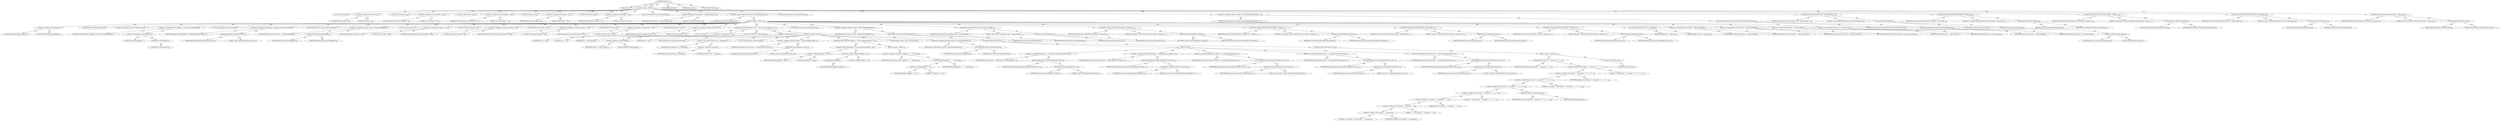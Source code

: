 digraph "update" {  
"111669149710" [label = <(METHOD,update)<SUB>430</SUB>> ]
"115964116999" [label = <(PARAM,this)<SUB>430</SUB>> ]
"25769803821" [label = <(BLOCK,&lt;empty&gt;,&lt;empty&gt;)<SUB>430</SUB>> ]
"94489280580" [label = <(LOCAL,int calls: int)<SUB>431</SUB>> ]
"30064771452" [label = <(&lt;operator&gt;.assignment,int calls = 0)<SUB>431</SUB>> ]
"68719477102" [label = <(IDENTIFIER,calls,int calls = 0)<SUB>431</SUB>> ]
"90194313322" [label = <(LITERAL,0,int calls = 0)<SUB>431</SUB>> ]
"94489280581" [label = <(LOCAL,int hit_methods: int)<SUB>432</SUB>> ]
"30064771453" [label = <(&lt;operator&gt;.assignment,int hit_methods = 0)<SUB>432</SUB>> ]
"68719477103" [label = <(IDENTIFIER,hit_methods,int hit_methods = 0)<SUB>432</SUB>> ]
"90194313323" [label = <(LITERAL,0,int hit_methods = 0)<SUB>432</SUB>> ]
"94489280582" [label = <(LOCAL,int total_methods: int)<SUB>433</SUB>> ]
"30064771454" [label = <(&lt;operator&gt;.assignment,int total_methods = 0)<SUB>433</SUB>> ]
"68719477104" [label = <(IDENTIFIER,total_methods,int total_methods = 0)<SUB>433</SUB>> ]
"90194313324" [label = <(LITERAL,0,int total_methods = 0)<SUB>433</SUB>> ]
"94489280583" [label = <(LOCAL,int hit_lines: int)<SUB>434</SUB>> ]
"30064771455" [label = <(&lt;operator&gt;.assignment,int hit_lines = 0)<SUB>434</SUB>> ]
"68719477105" [label = <(IDENTIFIER,hit_lines,int hit_lines = 0)<SUB>434</SUB>> ]
"90194313325" [label = <(LITERAL,0,int hit_lines = 0)<SUB>434</SUB>> ]
"94489280584" [label = <(LOCAL,int total_lines: int)<SUB>435</SUB>> ]
"30064771456" [label = <(&lt;operator&gt;.assignment,int total_lines = 0)<SUB>435</SUB>> ]
"68719477106" [label = <(IDENTIFIER,total_lines,int total_lines = 0)<SUB>435</SUB>> ]
"90194313326" [label = <(LITERAL,0,int total_lines = 0)<SUB>435</SUB>> ]
"94489280585" [label = <(LOCAL,Enumeration e: java.util.Enumeration)<SUB>438</SUB>> ]
"30064771457" [label = <(&lt;operator&gt;.assignment,Enumeration e = pkgMap.elements())<SUB>438</SUB>> ]
"68719477107" [label = <(IDENTIFIER,e,Enumeration e = pkgMap.elements())<SUB>438</SUB>> ]
"30064771458" [label = <(elements,this.pkgMap.elements())<SUB>438</SUB>> ]
"30064771459" [label = <(&lt;operator&gt;.fieldAccess,this.pkgMap)<SUB>438</SUB>> ]
"68719477108" [label = <(IDENTIFIER,this,this.pkgMap.elements())> ]
"55834574892" [label = <(FIELD_IDENTIFIER,pkgMap,pkgMap)<SUB>438</SUB>> ]
"47244640287" [label = <(CONTROL_STRUCTURE,WHILE,while (e.hasMoreElements()))<SUB>439</SUB>> ]
"30064771460" [label = <(hasMoreElements,e.hasMoreElements())<SUB>439</SUB>> ]
"68719477109" [label = <(IDENTIFIER,e,e.hasMoreElements())<SUB>439</SUB>> ]
"25769803822" [label = <(BLOCK,&lt;empty&gt;,&lt;empty&gt;)<SUB>439</SUB>> ]
"94489280586" [label = <(LOCAL,Element pkgElem: org.w3c.dom.Element)<SUB>440</SUB>> ]
"30064771461" [label = <(&lt;operator&gt;.assignment,Element pkgElem = (Element) e.nextElement())<SUB>440</SUB>> ]
"68719477110" [label = <(IDENTIFIER,pkgElem,Element pkgElem = (Element) e.nextElement())<SUB>440</SUB>> ]
"30064771462" [label = <(&lt;operator&gt;.cast,(Element) e.nextElement())<SUB>440</SUB>> ]
"180388626441" [label = <(TYPE_REF,Element,Element)<SUB>440</SUB>> ]
"30064771463" [label = <(nextElement,e.nextElement())<SUB>440</SUB>> ]
"68719477111" [label = <(IDENTIFIER,e,e.nextElement())<SUB>440</SUB>> ]
"94489280587" [label = <(LOCAL,String pkgname: java.lang.String)<SUB>441</SUB>> ]
"30064771464" [label = <(&lt;operator&gt;.assignment,String pkgname = pkgElem.getAttribute(&quot;name&quot;))<SUB>441</SUB>> ]
"68719477112" [label = <(IDENTIFIER,pkgname,String pkgname = pkgElem.getAttribute(&quot;name&quot;))<SUB>441</SUB>> ]
"30064771465" [label = <(getAttribute,pkgElem.getAttribute(&quot;name&quot;))<SUB>441</SUB>> ]
"68719477113" [label = <(IDENTIFIER,pkgElem,pkgElem.getAttribute(&quot;name&quot;))<SUB>441</SUB>> ]
"90194313327" [label = <(LITERAL,&quot;name&quot;,pkgElem.getAttribute(&quot;name&quot;))<SUB>441</SUB>> ]
"94489280588" [label = <(LOCAL,Element[] classes: org.w3c.dom.Element[])<SUB>442</SUB>> ]
"30064771466" [label = <(&lt;operator&gt;.assignment,Element[] classes = getClasses(pkgElem))<SUB>442</SUB>> ]
"68719477114" [label = <(IDENTIFIER,classes,Element[] classes = getClasses(pkgElem))<SUB>442</SUB>> ]
"30064771467" [label = <(getClasses,this.getClasses(pkgElem))<SUB>442</SUB>> ]
"68719476761" [label = <(IDENTIFIER,this,this.getClasses(pkgElem))<SUB>442</SUB>> ]
"68719477115" [label = <(IDENTIFIER,pkgElem,this.getClasses(pkgElem))<SUB>442</SUB>> ]
"94489280589" [label = <(LOCAL,int pkg_calls: int)<SUB>443</SUB>> ]
"30064771468" [label = <(&lt;operator&gt;.assignment,int pkg_calls = 0)<SUB>443</SUB>> ]
"68719477116" [label = <(IDENTIFIER,pkg_calls,int pkg_calls = 0)<SUB>443</SUB>> ]
"90194313328" [label = <(LITERAL,0,int pkg_calls = 0)<SUB>443</SUB>> ]
"94489280590" [label = <(LOCAL,int pkg_hit_methods: int)<SUB>444</SUB>> ]
"30064771469" [label = <(&lt;operator&gt;.assignment,int pkg_hit_methods = 0)<SUB>444</SUB>> ]
"68719477117" [label = <(IDENTIFIER,pkg_hit_methods,int pkg_hit_methods = 0)<SUB>444</SUB>> ]
"90194313329" [label = <(LITERAL,0,int pkg_hit_methods = 0)<SUB>444</SUB>> ]
"94489280591" [label = <(LOCAL,int pkg_total_methods: int)<SUB>445</SUB>> ]
"30064771470" [label = <(&lt;operator&gt;.assignment,int pkg_total_methods = 0)<SUB>445</SUB>> ]
"68719477118" [label = <(IDENTIFIER,pkg_total_methods,int pkg_total_methods = 0)<SUB>445</SUB>> ]
"90194313330" [label = <(LITERAL,0,int pkg_total_methods = 0)<SUB>445</SUB>> ]
"94489280592" [label = <(LOCAL,int pkg_hit_lines: int)<SUB>446</SUB>> ]
"30064771471" [label = <(&lt;operator&gt;.assignment,int pkg_hit_lines = 0)<SUB>446</SUB>> ]
"68719477119" [label = <(IDENTIFIER,pkg_hit_lines,int pkg_hit_lines = 0)<SUB>446</SUB>> ]
"90194313331" [label = <(LITERAL,0,int pkg_hit_lines = 0)<SUB>446</SUB>> ]
"94489280593" [label = <(LOCAL,int pkg_total_lines: int)<SUB>447</SUB>> ]
"30064771472" [label = <(&lt;operator&gt;.assignment,int pkg_total_lines = 0)<SUB>447</SUB>> ]
"68719477120" [label = <(IDENTIFIER,pkg_total_lines,int pkg_total_lines = 0)<SUB>447</SUB>> ]
"90194313332" [label = <(LITERAL,0,int pkg_total_lines = 0)<SUB>447</SUB>> ]
"47244640288" [label = <(CONTROL_STRUCTURE,FOR,for (int j = 0; Some(j &lt; classes.length); j++))<SUB>450</SUB>> ]
"94489280594" [label = <(LOCAL,int j: int)<SUB>450</SUB>> ]
"30064771473" [label = <(&lt;operator&gt;.assignment,int j = 0)<SUB>450</SUB>> ]
"68719477121" [label = <(IDENTIFIER,j,int j = 0)<SUB>450</SUB>> ]
"90194313333" [label = <(LITERAL,0,int j = 0)<SUB>450</SUB>> ]
"30064771474" [label = <(&lt;operator&gt;.lessThan,j &lt; classes.length)<SUB>450</SUB>> ]
"68719477122" [label = <(IDENTIFIER,j,j &lt; classes.length)<SUB>450</SUB>> ]
"30064771475" [label = <(&lt;operator&gt;.fieldAccess,classes.length)<SUB>450</SUB>> ]
"68719477123" [label = <(IDENTIFIER,classes,j &lt; classes.length)<SUB>450</SUB>> ]
"55834574893" [label = <(FIELD_IDENTIFIER,length,length)<SUB>450</SUB>> ]
"30064771476" [label = <(&lt;operator&gt;.postIncrement,j++)<SUB>450</SUB>> ]
"68719477124" [label = <(IDENTIFIER,j,j++)<SUB>450</SUB>> ]
"25769803823" [label = <(BLOCK,&lt;empty&gt;,&lt;empty&gt;)<SUB>450</SUB>> ]
"94489280595" [label = <(LOCAL,Element clazz: org.w3c.dom.Element)<SUB>451</SUB>> ]
"30064771477" [label = <(&lt;operator&gt;.assignment,Element clazz = classes[j])<SUB>451</SUB>> ]
"68719477125" [label = <(IDENTIFIER,clazz,Element clazz = classes[j])<SUB>451</SUB>> ]
"30064771478" [label = <(&lt;operator&gt;.indexAccess,classes[j])<SUB>451</SUB>> ]
"68719477126" [label = <(IDENTIFIER,classes,Element clazz = classes[j])<SUB>451</SUB>> ]
"68719477127" [label = <(IDENTIFIER,j,Element clazz = classes[j])<SUB>451</SUB>> ]
"94489280596" [label = <(LOCAL,String classname: java.lang.String)<SUB>452</SUB>> ]
"30064771479" [label = <(&lt;operator&gt;.assignment,String classname = clazz.getAttribute(&quot;name&quot;))<SUB>452</SUB>> ]
"68719477128" [label = <(IDENTIFIER,classname,String classname = clazz.getAttribute(&quot;name&quot;))<SUB>452</SUB>> ]
"30064771480" [label = <(getAttribute,clazz.getAttribute(&quot;name&quot;))<SUB>452</SUB>> ]
"68719477129" [label = <(IDENTIFIER,clazz,clazz.getAttribute(&quot;name&quot;))<SUB>452</SUB>> ]
"90194313334" [label = <(LITERAL,&quot;name&quot;,clazz.getAttribute(&quot;name&quot;))<SUB>452</SUB>> ]
"47244640289" [label = <(CONTROL_STRUCTURE,IF,if (pkgname != null &amp;&amp; pkgname.length() != 0))<SUB>453</SUB>> ]
"30064771481" [label = <(&lt;operator&gt;.logicalAnd,pkgname != null &amp;&amp; pkgname.length() != 0)<SUB>453</SUB>> ]
"30064771482" [label = <(&lt;operator&gt;.notEquals,pkgname != null)<SUB>453</SUB>> ]
"68719477130" [label = <(IDENTIFIER,pkgname,pkgname != null)<SUB>453</SUB>> ]
"90194313335" [label = <(LITERAL,null,pkgname != null)<SUB>453</SUB>> ]
"30064771483" [label = <(&lt;operator&gt;.notEquals,pkgname.length() != 0)<SUB>453</SUB>> ]
"30064771484" [label = <(length,pkgname.length())<SUB>453</SUB>> ]
"68719477131" [label = <(IDENTIFIER,pkgname,pkgname.length())<SUB>453</SUB>> ]
"90194313336" [label = <(LITERAL,0,pkgname.length() != 0)<SUB>453</SUB>> ]
"25769803824" [label = <(BLOCK,&lt;empty&gt;,&lt;empty&gt;)<SUB>453</SUB>> ]
"30064771485" [label = <(&lt;operator&gt;.assignment,classname = pkgname + &quot;.&quot; + classname)<SUB>454</SUB>> ]
"68719477132" [label = <(IDENTIFIER,classname,classname = pkgname + &quot;.&quot; + classname)<SUB>454</SUB>> ]
"30064771486" [label = <(&lt;operator&gt;.addition,pkgname + &quot;.&quot; + classname)<SUB>454</SUB>> ]
"30064771487" [label = <(&lt;operator&gt;.addition,pkgname + &quot;.&quot;)<SUB>454</SUB>> ]
"68719477133" [label = <(IDENTIFIER,pkgname,pkgname + &quot;.&quot;)<SUB>454</SUB>> ]
"90194313337" [label = <(LITERAL,&quot;.&quot;,pkgname + &quot;.&quot;)<SUB>454</SUB>> ]
"68719477134" [label = <(IDENTIFIER,classname,pkgname + &quot;.&quot; + classname)<SUB>454</SUB>> ]
"94489280597" [label = <(LOCAL,Element covdata: org.w3c.dom.Element)<SUB>457</SUB>> ]
"30064771488" [label = <(&lt;operator&gt;.assignment,Element covdata = getCovDataChild(clazz))<SUB>457</SUB>> ]
"68719477135" [label = <(IDENTIFIER,covdata,Element covdata = getCovDataChild(clazz))<SUB>457</SUB>> ]
"30064771489" [label = <(getCovDataChild,this.getCovDataChild(clazz))<SUB>457</SUB>> ]
"68719476762" [label = <(IDENTIFIER,this,this.getCovDataChild(clazz))<SUB>457</SUB>> ]
"68719477136" [label = <(IDENTIFIER,clazz,this.getCovDataChild(clazz))<SUB>457</SUB>> ]
"47244640290" [label = <(CONTROL_STRUCTURE,TRY,try)<SUB>458</SUB>> ]
"25769803825" [label = <(BLOCK,try,try)<SUB>458</SUB>> ]
"30064771490" [label = <(&lt;operator&gt;.assignmentPlus,pkg_calls += Integer.parseInt(covdata.getAttrib...)<SUB>459</SUB>> ]
"68719477137" [label = <(IDENTIFIER,pkg_calls,pkg_calls += Integer.parseInt(covdata.getAttrib...)<SUB>459</SUB>> ]
"30064771491" [label = <(parseInt,Integer.parseInt(covdata.getAttribute(&quot;calls&quot;)))<SUB>459</SUB>> ]
"68719477138" [label = <(IDENTIFIER,Integer,Integer.parseInt(covdata.getAttribute(&quot;calls&quot;)))<SUB>459</SUB>> ]
"30064771492" [label = <(getAttribute,covdata.getAttribute(&quot;calls&quot;))<SUB>459</SUB>> ]
"68719477139" [label = <(IDENTIFIER,covdata,covdata.getAttribute(&quot;calls&quot;))<SUB>459</SUB>> ]
"90194313338" [label = <(LITERAL,&quot;calls&quot;,covdata.getAttribute(&quot;calls&quot;))<SUB>459</SUB>> ]
"30064771493" [label = <(&lt;operator&gt;.assignmentPlus,pkg_hit_methods += Integer.parseInt(covdata.get...)<SUB>460</SUB>> ]
"68719477140" [label = <(IDENTIFIER,pkg_hit_methods,pkg_hit_methods += Integer.parseInt(covdata.get...)<SUB>460</SUB>> ]
"30064771494" [label = <(parseInt,Integer.parseInt(covdata.getAttribute(&quot;hit_meth...)<SUB>460</SUB>> ]
"68719477141" [label = <(IDENTIFIER,Integer,Integer.parseInt(covdata.getAttribute(&quot;hit_meth...)<SUB>460</SUB>> ]
"30064771495" [label = <(getAttribute,covdata.getAttribute(&quot;hit_methods&quot;))<SUB>460</SUB>> ]
"68719477142" [label = <(IDENTIFIER,covdata,covdata.getAttribute(&quot;hit_methods&quot;))<SUB>460</SUB>> ]
"90194313339" [label = <(LITERAL,&quot;hit_methods&quot;,covdata.getAttribute(&quot;hit_methods&quot;))<SUB>460</SUB>> ]
"30064771496" [label = <(&lt;operator&gt;.assignmentPlus,pkg_total_methods += Integer.parseInt(covdata.g...)<SUB>461</SUB>> ]
"68719477143" [label = <(IDENTIFIER,pkg_total_methods,pkg_total_methods += Integer.parseInt(covdata.g...)<SUB>461</SUB>> ]
"30064771497" [label = <(parseInt,Integer.parseInt(covdata.getAttribute(&quot;total_me...)<SUB>461</SUB>> ]
"68719477144" [label = <(IDENTIFIER,Integer,Integer.parseInt(covdata.getAttribute(&quot;total_me...)<SUB>461</SUB>> ]
"30064771498" [label = <(getAttribute,covdata.getAttribute(&quot;total_methods&quot;))<SUB>461</SUB>> ]
"68719477145" [label = <(IDENTIFIER,covdata,covdata.getAttribute(&quot;total_methods&quot;))<SUB>461</SUB>> ]
"90194313340" [label = <(LITERAL,&quot;total_methods&quot;,covdata.getAttribute(&quot;total_methods&quot;))<SUB>461</SUB>> ]
"30064771499" [label = <(&lt;operator&gt;.assignmentPlus,pkg_hit_lines += Integer.parseInt(covdata.getAt...)<SUB>462</SUB>> ]
"68719477146" [label = <(IDENTIFIER,pkg_hit_lines,pkg_hit_lines += Integer.parseInt(covdata.getAt...)<SUB>462</SUB>> ]
"30064771500" [label = <(parseInt,Integer.parseInt(covdata.getAttribute(&quot;hit_line...)<SUB>462</SUB>> ]
"68719477147" [label = <(IDENTIFIER,Integer,Integer.parseInt(covdata.getAttribute(&quot;hit_line...)<SUB>462</SUB>> ]
"30064771501" [label = <(getAttribute,covdata.getAttribute(&quot;hit_lines&quot;))<SUB>462</SUB>> ]
"68719477148" [label = <(IDENTIFIER,covdata,covdata.getAttribute(&quot;hit_lines&quot;))<SUB>462</SUB>> ]
"90194313341" [label = <(LITERAL,&quot;hit_lines&quot;,covdata.getAttribute(&quot;hit_lines&quot;))<SUB>462</SUB>> ]
"30064771502" [label = <(&lt;operator&gt;.assignmentPlus,pkg_total_lines += Integer.parseInt(covdata.get...)<SUB>463</SUB>> ]
"68719477149" [label = <(IDENTIFIER,pkg_total_lines,pkg_total_lines += Integer.parseInt(covdata.get...)<SUB>463</SUB>> ]
"30064771503" [label = <(parseInt,Integer.parseInt(covdata.getAttribute(&quot;total_li...)<SUB>463</SUB>> ]
"68719477150" [label = <(IDENTIFIER,Integer,Integer.parseInt(covdata.getAttribute(&quot;total_li...)<SUB>463</SUB>> ]
"30064771504" [label = <(getAttribute,covdata.getAttribute(&quot;total_lines&quot;))<SUB>463</SUB>> ]
"68719477151" [label = <(IDENTIFIER,covdata,covdata.getAttribute(&quot;total_lines&quot;))<SUB>463</SUB>> ]
"90194313342" [label = <(LITERAL,&quot;total_lines&quot;,covdata.getAttribute(&quot;total_lines&quot;))<SUB>463</SUB>> ]
"47244640291" [label = <(CONTROL_STRUCTURE,CATCH,catch)<SUB>464</SUB>> ]
"25769803826" [label = <(BLOCK,&lt;empty&gt;,&lt;empty&gt;)<SUB>464</SUB>> ]
"30064771505" [label = <(log,this.log(&quot;Error parsing '&quot; + classname + &quot;' (&quot; ...)<SUB>465</SUB>> ]
"68719476763" [label = <(IDENTIFIER,this,this.log(&quot;Error parsing '&quot; + classname + &quot;' (&quot; ...)<SUB>465</SUB>> ]
"30064771506" [label = <(&lt;operator&gt;.addition,&quot;Error parsing '&quot; + classname + &quot;' (&quot; + j + &quot;/&quot;...)<SUB>465</SUB>> ]
"30064771507" [label = <(&lt;operator&gt;.addition,&quot;Error parsing '&quot; + classname + &quot;' (&quot; + j + &quot;/&quot;...)<SUB>465</SUB>> ]
"30064771508" [label = <(&lt;operator&gt;.addition,&quot;Error parsing '&quot; + classname + &quot;' (&quot; + j + &quot;/&quot;...)<SUB>465</SUB>> ]
"30064771509" [label = <(&lt;operator&gt;.addition,&quot;Error parsing '&quot; + classname + &quot;' (&quot; + j + &quot;/&quot;...)<SUB>465</SUB>> ]
"30064771510" [label = <(&lt;operator&gt;.addition,&quot;Error parsing '&quot; + classname + &quot;' (&quot; + j + &quot;/&quot;)<SUB>465</SUB>> ]
"30064771511" [label = <(&lt;operator&gt;.addition,&quot;Error parsing '&quot; + classname + &quot;' (&quot; + j)<SUB>465</SUB>> ]
"30064771512" [label = <(&lt;operator&gt;.addition,&quot;Error parsing '&quot; + classname + &quot;' (&quot;)<SUB>465</SUB>> ]
"30064771513" [label = <(&lt;operator&gt;.addition,&quot;Error parsing '&quot; + classname)<SUB>465</SUB>> ]
"90194313343" [label = <(LITERAL,&quot;Error parsing '&quot;,&quot;Error parsing '&quot; + classname)<SUB>465</SUB>> ]
"68719477152" [label = <(IDENTIFIER,classname,&quot;Error parsing '&quot; + classname)<SUB>465</SUB>> ]
"90194313344" [label = <(LITERAL,&quot;' (&quot;,&quot;Error parsing '&quot; + classname + &quot;' (&quot;)<SUB>465</SUB>> ]
"68719477153" [label = <(IDENTIFIER,j,&quot;Error parsing '&quot; + classname + &quot;' (&quot; + j)<SUB>465</SUB>> ]
"90194313345" [label = <(LITERAL,&quot;/&quot;,&quot;Error parsing '&quot; + classname + &quot;' (&quot; + j + &quot;/&quot;)<SUB>465</SUB>> ]
"30064771514" [label = <(&lt;operator&gt;.fieldAccess,classes.length)<SUB>466</SUB>> ]
"68719477154" [label = <(IDENTIFIER,classes,&quot;Error parsing '&quot; + classname + &quot;' (&quot; + j + &quot;/&quot;...)<SUB>466</SUB>> ]
"55834574894" [label = <(FIELD_IDENTIFIER,length,length)<SUB>466</SUB>> ]
"90194313346" [label = <(LITERAL,&quot;) in package '&quot;,&quot;Error parsing '&quot; + classname + &quot;' (&quot; + j + &quot;/&quot;...)<SUB>466</SUB>> ]
"68719477155" [label = <(IDENTIFIER,pkgname,&quot;Error parsing '&quot; + classname + &quot;' (&quot; + j + &quot;/&quot;...)<SUB>466</SUB>> ]
"90194313347" [label = <(LITERAL,&quot;'&quot;,&quot;Error parsing '&quot; + classname + &quot;' (&quot; + j + &quot;/&quot;...)<SUB>466</SUB>> ]
"30064771515" [label = <(&lt;operator&gt;.throw,throw ex;)<SUB>467</SUB>> ]
"68719477156" [label = <(IDENTIFIER,ex,throw ex;)<SUB>467</SUB>> ]
"94489280598" [label = <(LOCAL,Element covdata: org.w3c.dom.Element)<SUB>470</SUB>> ]
"30064771516" [label = <(&lt;operator&gt;.assignment,Element covdata = getCovDataChild(pkgElem))<SUB>470</SUB>> ]
"68719477157" [label = <(IDENTIFIER,covdata,Element covdata = getCovDataChild(pkgElem))<SUB>470</SUB>> ]
"30064771517" [label = <(getCovDataChild,this.getCovDataChild(pkgElem))<SUB>470</SUB>> ]
"68719476764" [label = <(IDENTIFIER,this,this.getCovDataChild(pkgElem))<SUB>470</SUB>> ]
"68719477158" [label = <(IDENTIFIER,pkgElem,this.getCovDataChild(pkgElem))<SUB>470</SUB>> ]
"30064771518" [label = <(setAttribute,covdata.setAttribute(&quot;calls&quot;, String.valueOf(pk...)<SUB>471</SUB>> ]
"68719477159" [label = <(IDENTIFIER,covdata,covdata.setAttribute(&quot;calls&quot;, String.valueOf(pk...)<SUB>471</SUB>> ]
"90194313348" [label = <(LITERAL,&quot;calls&quot;,covdata.setAttribute(&quot;calls&quot;, String.valueOf(pk...)<SUB>471</SUB>> ]
"30064771519" [label = <(valueOf,String.valueOf(pkg_calls))<SUB>471</SUB>> ]
"68719477160" [label = <(IDENTIFIER,String,String.valueOf(pkg_calls))<SUB>471</SUB>> ]
"68719477161" [label = <(IDENTIFIER,pkg_calls,String.valueOf(pkg_calls))<SUB>471</SUB>> ]
"30064771520" [label = <(setAttribute,covdata.setAttribute(&quot;hit_methods&quot;, String.valu...)<SUB>472</SUB>> ]
"68719477162" [label = <(IDENTIFIER,covdata,covdata.setAttribute(&quot;hit_methods&quot;, String.valu...)<SUB>472</SUB>> ]
"90194313349" [label = <(LITERAL,&quot;hit_methods&quot;,covdata.setAttribute(&quot;hit_methods&quot;, String.valu...)<SUB>472</SUB>> ]
"30064771521" [label = <(valueOf,String.valueOf(pkg_hit_methods))<SUB>472</SUB>> ]
"68719477163" [label = <(IDENTIFIER,String,String.valueOf(pkg_hit_methods))<SUB>472</SUB>> ]
"68719477164" [label = <(IDENTIFIER,pkg_hit_methods,String.valueOf(pkg_hit_methods))<SUB>472</SUB>> ]
"30064771522" [label = <(setAttribute,covdata.setAttribute(&quot;total_methods&quot;, String.va...)<SUB>473</SUB>> ]
"68719477165" [label = <(IDENTIFIER,covdata,covdata.setAttribute(&quot;total_methods&quot;, String.va...)<SUB>473</SUB>> ]
"90194313350" [label = <(LITERAL,&quot;total_methods&quot;,covdata.setAttribute(&quot;total_methods&quot;, String.va...)<SUB>473</SUB>> ]
"30064771523" [label = <(valueOf,String.valueOf(pkg_total_methods))<SUB>473</SUB>> ]
"68719477166" [label = <(IDENTIFIER,String,String.valueOf(pkg_total_methods))<SUB>473</SUB>> ]
"68719477167" [label = <(IDENTIFIER,pkg_total_methods,String.valueOf(pkg_total_methods))<SUB>473</SUB>> ]
"30064771524" [label = <(setAttribute,covdata.setAttribute(&quot;hit_lines&quot;, String.valueO...)<SUB>474</SUB>> ]
"68719477168" [label = <(IDENTIFIER,covdata,covdata.setAttribute(&quot;hit_lines&quot;, String.valueO...)<SUB>474</SUB>> ]
"90194313351" [label = <(LITERAL,&quot;hit_lines&quot;,covdata.setAttribute(&quot;hit_lines&quot;, String.valueO...)<SUB>474</SUB>> ]
"30064771525" [label = <(valueOf,String.valueOf(pkg_hit_lines))<SUB>474</SUB>> ]
"68719477169" [label = <(IDENTIFIER,String,String.valueOf(pkg_hit_lines))<SUB>474</SUB>> ]
"68719477170" [label = <(IDENTIFIER,pkg_hit_lines,String.valueOf(pkg_hit_lines))<SUB>474</SUB>> ]
"30064771526" [label = <(setAttribute,covdata.setAttribute(&quot;total_lines&quot;, String.valu...)<SUB>475</SUB>> ]
"68719477171" [label = <(IDENTIFIER,covdata,covdata.setAttribute(&quot;total_lines&quot;, String.valu...)<SUB>475</SUB>> ]
"90194313352" [label = <(LITERAL,&quot;total_lines&quot;,covdata.setAttribute(&quot;total_lines&quot;, String.valu...)<SUB>475</SUB>> ]
"30064771527" [label = <(valueOf,String.valueOf(pkg_total_lines))<SUB>475</SUB>> ]
"68719477172" [label = <(IDENTIFIER,String,String.valueOf(pkg_total_lines))<SUB>475</SUB>> ]
"68719477173" [label = <(IDENTIFIER,pkg_total_lines,String.valueOf(pkg_total_lines))<SUB>475</SUB>> ]
"30064771528" [label = <(&lt;operator&gt;.assignmentPlus,calls += pkg_calls)<SUB>476</SUB>> ]
"68719477174" [label = <(IDENTIFIER,calls,calls += pkg_calls)<SUB>476</SUB>> ]
"68719477175" [label = <(IDENTIFIER,pkg_calls,calls += pkg_calls)<SUB>476</SUB>> ]
"30064771529" [label = <(&lt;operator&gt;.assignmentPlus,hit_methods += pkg_hit_methods)<SUB>477</SUB>> ]
"68719477176" [label = <(IDENTIFIER,hit_methods,hit_methods += pkg_hit_methods)<SUB>477</SUB>> ]
"68719477177" [label = <(IDENTIFIER,pkg_hit_methods,hit_methods += pkg_hit_methods)<SUB>477</SUB>> ]
"30064771530" [label = <(&lt;operator&gt;.assignmentPlus,total_methods += pkg_total_methods)<SUB>478</SUB>> ]
"68719477178" [label = <(IDENTIFIER,total_methods,total_methods += pkg_total_methods)<SUB>478</SUB>> ]
"68719477179" [label = <(IDENTIFIER,pkg_total_methods,total_methods += pkg_total_methods)<SUB>478</SUB>> ]
"30064771531" [label = <(&lt;operator&gt;.assignmentPlus,hit_lines += pkg_hit_lines)<SUB>479</SUB>> ]
"68719477180" [label = <(IDENTIFIER,hit_lines,hit_lines += pkg_hit_lines)<SUB>479</SUB>> ]
"68719477181" [label = <(IDENTIFIER,pkg_hit_lines,hit_lines += pkg_hit_lines)<SUB>479</SUB>> ]
"30064771532" [label = <(&lt;operator&gt;.assignmentPlus,total_lines += pkg_total_lines)<SUB>480</SUB>> ]
"68719477182" [label = <(IDENTIFIER,total_lines,total_lines += pkg_total_lines)<SUB>480</SUB>> ]
"68719477183" [label = <(IDENTIFIER,pkg_total_lines,total_lines += pkg_total_lines)<SUB>480</SUB>> ]
"94489280599" [label = <(LOCAL,Element covdata: org.w3c.dom.Element)<SUB>482</SUB>> ]
"30064771533" [label = <(&lt;operator&gt;.assignment,Element covdata = getCovDataChild(report.getDoc...)<SUB>482</SUB>> ]
"68719477184" [label = <(IDENTIFIER,covdata,Element covdata = getCovDataChild(report.getDoc...)<SUB>482</SUB>> ]
"30064771534" [label = <(getCovDataChild,this.getCovDataChild(report.getDocumentElement()))<SUB>482</SUB>> ]
"68719476765" [label = <(IDENTIFIER,this,this.getCovDataChild(report.getDocumentElement()))<SUB>482</SUB>> ]
"30064771535" [label = <(getDocumentElement,this.report.getDocumentElement())<SUB>482</SUB>> ]
"30064771536" [label = <(&lt;operator&gt;.fieldAccess,this.report)<SUB>482</SUB>> ]
"68719477185" [label = <(IDENTIFIER,this,this.report.getDocumentElement())> ]
"55834574895" [label = <(FIELD_IDENTIFIER,report,report)<SUB>482</SUB>> ]
"30064771537" [label = <(setAttribute,covdata.setAttribute(&quot;calls&quot;, String.valueOf(ca...)<SUB>483</SUB>> ]
"68719477186" [label = <(IDENTIFIER,covdata,covdata.setAttribute(&quot;calls&quot;, String.valueOf(ca...)<SUB>483</SUB>> ]
"90194313353" [label = <(LITERAL,&quot;calls&quot;,covdata.setAttribute(&quot;calls&quot;, String.valueOf(ca...)<SUB>483</SUB>> ]
"30064771538" [label = <(valueOf,String.valueOf(calls))<SUB>483</SUB>> ]
"68719477187" [label = <(IDENTIFIER,String,String.valueOf(calls))<SUB>483</SUB>> ]
"68719477188" [label = <(IDENTIFIER,calls,String.valueOf(calls))<SUB>483</SUB>> ]
"30064771539" [label = <(setAttribute,covdata.setAttribute(&quot;hit_methods&quot;, String.valu...)<SUB>484</SUB>> ]
"68719477189" [label = <(IDENTIFIER,covdata,covdata.setAttribute(&quot;hit_methods&quot;, String.valu...)<SUB>484</SUB>> ]
"90194313354" [label = <(LITERAL,&quot;hit_methods&quot;,covdata.setAttribute(&quot;hit_methods&quot;, String.valu...)<SUB>484</SUB>> ]
"30064771540" [label = <(valueOf,String.valueOf(hit_methods))<SUB>484</SUB>> ]
"68719477190" [label = <(IDENTIFIER,String,String.valueOf(hit_methods))<SUB>484</SUB>> ]
"68719477191" [label = <(IDENTIFIER,hit_methods,String.valueOf(hit_methods))<SUB>484</SUB>> ]
"30064771541" [label = <(setAttribute,covdata.setAttribute(&quot;total_methods&quot;, String.va...)<SUB>485</SUB>> ]
"68719477192" [label = <(IDENTIFIER,covdata,covdata.setAttribute(&quot;total_methods&quot;, String.va...)<SUB>485</SUB>> ]
"90194313355" [label = <(LITERAL,&quot;total_methods&quot;,covdata.setAttribute(&quot;total_methods&quot;, String.va...)<SUB>485</SUB>> ]
"30064771542" [label = <(valueOf,String.valueOf(total_methods))<SUB>485</SUB>> ]
"68719477193" [label = <(IDENTIFIER,String,String.valueOf(total_methods))<SUB>485</SUB>> ]
"68719477194" [label = <(IDENTIFIER,total_methods,String.valueOf(total_methods))<SUB>485</SUB>> ]
"30064771543" [label = <(setAttribute,covdata.setAttribute(&quot;hit_lines&quot;, String.valueO...)<SUB>486</SUB>> ]
"68719477195" [label = <(IDENTIFIER,covdata,covdata.setAttribute(&quot;hit_lines&quot;, String.valueO...)<SUB>486</SUB>> ]
"90194313356" [label = <(LITERAL,&quot;hit_lines&quot;,covdata.setAttribute(&quot;hit_lines&quot;, String.valueO...)<SUB>486</SUB>> ]
"30064771544" [label = <(valueOf,String.valueOf(hit_lines))<SUB>486</SUB>> ]
"68719477196" [label = <(IDENTIFIER,String,String.valueOf(hit_lines))<SUB>486</SUB>> ]
"68719477197" [label = <(IDENTIFIER,hit_lines,String.valueOf(hit_lines))<SUB>486</SUB>> ]
"30064771545" [label = <(setAttribute,covdata.setAttribute(&quot;total_lines&quot;, String.valu...)<SUB>487</SUB>> ]
"68719477198" [label = <(IDENTIFIER,covdata,covdata.setAttribute(&quot;total_lines&quot;, String.valu...)<SUB>487</SUB>> ]
"90194313357" [label = <(LITERAL,&quot;total_lines&quot;,covdata.setAttribute(&quot;total_lines&quot;, String.valu...)<SUB>487</SUB>> ]
"30064771546" [label = <(valueOf,String.valueOf(total_lines))<SUB>487</SUB>> ]
"68719477199" [label = <(IDENTIFIER,String,String.valueOf(total_lines))<SUB>487</SUB>> ]
"68719477200" [label = <(IDENTIFIER,total_lines,String.valueOf(total_lines))<SUB>487</SUB>> ]
"133143986212" [label = <(MODIFIER,PROTECTED)> ]
"133143986213" [label = <(MODIFIER,VIRTUAL)> ]
"128849018894" [label = <(METHOD_RETURN,void)<SUB>430</SUB>> ]
  "111669149710" -> "115964116999"  [ label = "AST: "] 
  "111669149710" -> "25769803821"  [ label = "AST: "] 
  "111669149710" -> "133143986212"  [ label = "AST: "] 
  "111669149710" -> "133143986213"  [ label = "AST: "] 
  "111669149710" -> "128849018894"  [ label = "AST: "] 
  "25769803821" -> "94489280580"  [ label = "AST: "] 
  "25769803821" -> "30064771452"  [ label = "AST: "] 
  "25769803821" -> "94489280581"  [ label = "AST: "] 
  "25769803821" -> "30064771453"  [ label = "AST: "] 
  "25769803821" -> "94489280582"  [ label = "AST: "] 
  "25769803821" -> "30064771454"  [ label = "AST: "] 
  "25769803821" -> "94489280583"  [ label = "AST: "] 
  "25769803821" -> "30064771455"  [ label = "AST: "] 
  "25769803821" -> "94489280584"  [ label = "AST: "] 
  "25769803821" -> "30064771456"  [ label = "AST: "] 
  "25769803821" -> "94489280585"  [ label = "AST: "] 
  "25769803821" -> "30064771457"  [ label = "AST: "] 
  "25769803821" -> "47244640287"  [ label = "AST: "] 
  "25769803821" -> "94489280599"  [ label = "AST: "] 
  "25769803821" -> "30064771533"  [ label = "AST: "] 
  "25769803821" -> "30064771537"  [ label = "AST: "] 
  "25769803821" -> "30064771539"  [ label = "AST: "] 
  "25769803821" -> "30064771541"  [ label = "AST: "] 
  "25769803821" -> "30064771543"  [ label = "AST: "] 
  "25769803821" -> "30064771545"  [ label = "AST: "] 
  "30064771452" -> "68719477102"  [ label = "AST: "] 
  "30064771452" -> "90194313322"  [ label = "AST: "] 
  "30064771453" -> "68719477103"  [ label = "AST: "] 
  "30064771453" -> "90194313323"  [ label = "AST: "] 
  "30064771454" -> "68719477104"  [ label = "AST: "] 
  "30064771454" -> "90194313324"  [ label = "AST: "] 
  "30064771455" -> "68719477105"  [ label = "AST: "] 
  "30064771455" -> "90194313325"  [ label = "AST: "] 
  "30064771456" -> "68719477106"  [ label = "AST: "] 
  "30064771456" -> "90194313326"  [ label = "AST: "] 
  "30064771457" -> "68719477107"  [ label = "AST: "] 
  "30064771457" -> "30064771458"  [ label = "AST: "] 
  "30064771458" -> "30064771459"  [ label = "AST: "] 
  "30064771459" -> "68719477108"  [ label = "AST: "] 
  "30064771459" -> "55834574892"  [ label = "AST: "] 
  "47244640287" -> "30064771460"  [ label = "AST: "] 
  "47244640287" -> "25769803822"  [ label = "AST: "] 
  "30064771460" -> "68719477109"  [ label = "AST: "] 
  "25769803822" -> "94489280586"  [ label = "AST: "] 
  "25769803822" -> "30064771461"  [ label = "AST: "] 
  "25769803822" -> "94489280587"  [ label = "AST: "] 
  "25769803822" -> "30064771464"  [ label = "AST: "] 
  "25769803822" -> "94489280588"  [ label = "AST: "] 
  "25769803822" -> "30064771466"  [ label = "AST: "] 
  "25769803822" -> "94489280589"  [ label = "AST: "] 
  "25769803822" -> "30064771468"  [ label = "AST: "] 
  "25769803822" -> "94489280590"  [ label = "AST: "] 
  "25769803822" -> "30064771469"  [ label = "AST: "] 
  "25769803822" -> "94489280591"  [ label = "AST: "] 
  "25769803822" -> "30064771470"  [ label = "AST: "] 
  "25769803822" -> "94489280592"  [ label = "AST: "] 
  "25769803822" -> "30064771471"  [ label = "AST: "] 
  "25769803822" -> "94489280593"  [ label = "AST: "] 
  "25769803822" -> "30064771472"  [ label = "AST: "] 
  "25769803822" -> "47244640288"  [ label = "AST: "] 
  "25769803822" -> "94489280598"  [ label = "AST: "] 
  "25769803822" -> "30064771516"  [ label = "AST: "] 
  "25769803822" -> "30064771518"  [ label = "AST: "] 
  "25769803822" -> "30064771520"  [ label = "AST: "] 
  "25769803822" -> "30064771522"  [ label = "AST: "] 
  "25769803822" -> "30064771524"  [ label = "AST: "] 
  "25769803822" -> "30064771526"  [ label = "AST: "] 
  "25769803822" -> "30064771528"  [ label = "AST: "] 
  "25769803822" -> "30064771529"  [ label = "AST: "] 
  "25769803822" -> "30064771530"  [ label = "AST: "] 
  "25769803822" -> "30064771531"  [ label = "AST: "] 
  "25769803822" -> "30064771532"  [ label = "AST: "] 
  "30064771461" -> "68719477110"  [ label = "AST: "] 
  "30064771461" -> "30064771462"  [ label = "AST: "] 
  "30064771462" -> "180388626441"  [ label = "AST: "] 
  "30064771462" -> "30064771463"  [ label = "AST: "] 
  "30064771463" -> "68719477111"  [ label = "AST: "] 
  "30064771464" -> "68719477112"  [ label = "AST: "] 
  "30064771464" -> "30064771465"  [ label = "AST: "] 
  "30064771465" -> "68719477113"  [ label = "AST: "] 
  "30064771465" -> "90194313327"  [ label = "AST: "] 
  "30064771466" -> "68719477114"  [ label = "AST: "] 
  "30064771466" -> "30064771467"  [ label = "AST: "] 
  "30064771467" -> "68719476761"  [ label = "AST: "] 
  "30064771467" -> "68719477115"  [ label = "AST: "] 
  "30064771468" -> "68719477116"  [ label = "AST: "] 
  "30064771468" -> "90194313328"  [ label = "AST: "] 
  "30064771469" -> "68719477117"  [ label = "AST: "] 
  "30064771469" -> "90194313329"  [ label = "AST: "] 
  "30064771470" -> "68719477118"  [ label = "AST: "] 
  "30064771470" -> "90194313330"  [ label = "AST: "] 
  "30064771471" -> "68719477119"  [ label = "AST: "] 
  "30064771471" -> "90194313331"  [ label = "AST: "] 
  "30064771472" -> "68719477120"  [ label = "AST: "] 
  "30064771472" -> "90194313332"  [ label = "AST: "] 
  "47244640288" -> "94489280594"  [ label = "AST: "] 
  "47244640288" -> "30064771473"  [ label = "AST: "] 
  "47244640288" -> "30064771474"  [ label = "AST: "] 
  "47244640288" -> "30064771476"  [ label = "AST: "] 
  "47244640288" -> "25769803823"  [ label = "AST: "] 
  "30064771473" -> "68719477121"  [ label = "AST: "] 
  "30064771473" -> "90194313333"  [ label = "AST: "] 
  "30064771474" -> "68719477122"  [ label = "AST: "] 
  "30064771474" -> "30064771475"  [ label = "AST: "] 
  "30064771475" -> "68719477123"  [ label = "AST: "] 
  "30064771475" -> "55834574893"  [ label = "AST: "] 
  "30064771476" -> "68719477124"  [ label = "AST: "] 
  "25769803823" -> "94489280595"  [ label = "AST: "] 
  "25769803823" -> "30064771477"  [ label = "AST: "] 
  "25769803823" -> "94489280596"  [ label = "AST: "] 
  "25769803823" -> "30064771479"  [ label = "AST: "] 
  "25769803823" -> "47244640289"  [ label = "AST: "] 
  "25769803823" -> "94489280597"  [ label = "AST: "] 
  "25769803823" -> "30064771488"  [ label = "AST: "] 
  "25769803823" -> "47244640290"  [ label = "AST: "] 
  "30064771477" -> "68719477125"  [ label = "AST: "] 
  "30064771477" -> "30064771478"  [ label = "AST: "] 
  "30064771478" -> "68719477126"  [ label = "AST: "] 
  "30064771478" -> "68719477127"  [ label = "AST: "] 
  "30064771479" -> "68719477128"  [ label = "AST: "] 
  "30064771479" -> "30064771480"  [ label = "AST: "] 
  "30064771480" -> "68719477129"  [ label = "AST: "] 
  "30064771480" -> "90194313334"  [ label = "AST: "] 
  "47244640289" -> "30064771481"  [ label = "AST: "] 
  "47244640289" -> "25769803824"  [ label = "AST: "] 
  "30064771481" -> "30064771482"  [ label = "AST: "] 
  "30064771481" -> "30064771483"  [ label = "AST: "] 
  "30064771482" -> "68719477130"  [ label = "AST: "] 
  "30064771482" -> "90194313335"  [ label = "AST: "] 
  "30064771483" -> "30064771484"  [ label = "AST: "] 
  "30064771483" -> "90194313336"  [ label = "AST: "] 
  "30064771484" -> "68719477131"  [ label = "AST: "] 
  "25769803824" -> "30064771485"  [ label = "AST: "] 
  "30064771485" -> "68719477132"  [ label = "AST: "] 
  "30064771485" -> "30064771486"  [ label = "AST: "] 
  "30064771486" -> "30064771487"  [ label = "AST: "] 
  "30064771486" -> "68719477134"  [ label = "AST: "] 
  "30064771487" -> "68719477133"  [ label = "AST: "] 
  "30064771487" -> "90194313337"  [ label = "AST: "] 
  "30064771488" -> "68719477135"  [ label = "AST: "] 
  "30064771488" -> "30064771489"  [ label = "AST: "] 
  "30064771489" -> "68719476762"  [ label = "AST: "] 
  "30064771489" -> "68719477136"  [ label = "AST: "] 
  "47244640290" -> "25769803825"  [ label = "AST: "] 
  "47244640290" -> "47244640291"  [ label = "AST: "] 
  "25769803825" -> "30064771490"  [ label = "AST: "] 
  "25769803825" -> "30064771493"  [ label = "AST: "] 
  "25769803825" -> "30064771496"  [ label = "AST: "] 
  "25769803825" -> "30064771499"  [ label = "AST: "] 
  "25769803825" -> "30064771502"  [ label = "AST: "] 
  "30064771490" -> "68719477137"  [ label = "AST: "] 
  "30064771490" -> "30064771491"  [ label = "AST: "] 
  "30064771491" -> "68719477138"  [ label = "AST: "] 
  "30064771491" -> "30064771492"  [ label = "AST: "] 
  "30064771492" -> "68719477139"  [ label = "AST: "] 
  "30064771492" -> "90194313338"  [ label = "AST: "] 
  "30064771493" -> "68719477140"  [ label = "AST: "] 
  "30064771493" -> "30064771494"  [ label = "AST: "] 
  "30064771494" -> "68719477141"  [ label = "AST: "] 
  "30064771494" -> "30064771495"  [ label = "AST: "] 
  "30064771495" -> "68719477142"  [ label = "AST: "] 
  "30064771495" -> "90194313339"  [ label = "AST: "] 
  "30064771496" -> "68719477143"  [ label = "AST: "] 
  "30064771496" -> "30064771497"  [ label = "AST: "] 
  "30064771497" -> "68719477144"  [ label = "AST: "] 
  "30064771497" -> "30064771498"  [ label = "AST: "] 
  "30064771498" -> "68719477145"  [ label = "AST: "] 
  "30064771498" -> "90194313340"  [ label = "AST: "] 
  "30064771499" -> "68719477146"  [ label = "AST: "] 
  "30064771499" -> "30064771500"  [ label = "AST: "] 
  "30064771500" -> "68719477147"  [ label = "AST: "] 
  "30064771500" -> "30064771501"  [ label = "AST: "] 
  "30064771501" -> "68719477148"  [ label = "AST: "] 
  "30064771501" -> "90194313341"  [ label = "AST: "] 
  "30064771502" -> "68719477149"  [ label = "AST: "] 
  "30064771502" -> "30064771503"  [ label = "AST: "] 
  "30064771503" -> "68719477150"  [ label = "AST: "] 
  "30064771503" -> "30064771504"  [ label = "AST: "] 
  "30064771504" -> "68719477151"  [ label = "AST: "] 
  "30064771504" -> "90194313342"  [ label = "AST: "] 
  "47244640291" -> "25769803826"  [ label = "AST: "] 
  "25769803826" -> "30064771505"  [ label = "AST: "] 
  "25769803826" -> "30064771515"  [ label = "AST: "] 
  "30064771505" -> "68719476763"  [ label = "AST: "] 
  "30064771505" -> "30064771506"  [ label = "AST: "] 
  "30064771506" -> "30064771507"  [ label = "AST: "] 
  "30064771506" -> "90194313347"  [ label = "AST: "] 
  "30064771507" -> "30064771508"  [ label = "AST: "] 
  "30064771507" -> "68719477155"  [ label = "AST: "] 
  "30064771508" -> "30064771509"  [ label = "AST: "] 
  "30064771508" -> "90194313346"  [ label = "AST: "] 
  "30064771509" -> "30064771510"  [ label = "AST: "] 
  "30064771509" -> "30064771514"  [ label = "AST: "] 
  "30064771510" -> "30064771511"  [ label = "AST: "] 
  "30064771510" -> "90194313345"  [ label = "AST: "] 
  "30064771511" -> "30064771512"  [ label = "AST: "] 
  "30064771511" -> "68719477153"  [ label = "AST: "] 
  "30064771512" -> "30064771513"  [ label = "AST: "] 
  "30064771512" -> "90194313344"  [ label = "AST: "] 
  "30064771513" -> "90194313343"  [ label = "AST: "] 
  "30064771513" -> "68719477152"  [ label = "AST: "] 
  "30064771514" -> "68719477154"  [ label = "AST: "] 
  "30064771514" -> "55834574894"  [ label = "AST: "] 
  "30064771515" -> "68719477156"  [ label = "AST: "] 
  "30064771516" -> "68719477157"  [ label = "AST: "] 
  "30064771516" -> "30064771517"  [ label = "AST: "] 
  "30064771517" -> "68719476764"  [ label = "AST: "] 
  "30064771517" -> "68719477158"  [ label = "AST: "] 
  "30064771518" -> "68719477159"  [ label = "AST: "] 
  "30064771518" -> "90194313348"  [ label = "AST: "] 
  "30064771518" -> "30064771519"  [ label = "AST: "] 
  "30064771519" -> "68719477160"  [ label = "AST: "] 
  "30064771519" -> "68719477161"  [ label = "AST: "] 
  "30064771520" -> "68719477162"  [ label = "AST: "] 
  "30064771520" -> "90194313349"  [ label = "AST: "] 
  "30064771520" -> "30064771521"  [ label = "AST: "] 
  "30064771521" -> "68719477163"  [ label = "AST: "] 
  "30064771521" -> "68719477164"  [ label = "AST: "] 
  "30064771522" -> "68719477165"  [ label = "AST: "] 
  "30064771522" -> "90194313350"  [ label = "AST: "] 
  "30064771522" -> "30064771523"  [ label = "AST: "] 
  "30064771523" -> "68719477166"  [ label = "AST: "] 
  "30064771523" -> "68719477167"  [ label = "AST: "] 
  "30064771524" -> "68719477168"  [ label = "AST: "] 
  "30064771524" -> "90194313351"  [ label = "AST: "] 
  "30064771524" -> "30064771525"  [ label = "AST: "] 
  "30064771525" -> "68719477169"  [ label = "AST: "] 
  "30064771525" -> "68719477170"  [ label = "AST: "] 
  "30064771526" -> "68719477171"  [ label = "AST: "] 
  "30064771526" -> "90194313352"  [ label = "AST: "] 
  "30064771526" -> "30064771527"  [ label = "AST: "] 
  "30064771527" -> "68719477172"  [ label = "AST: "] 
  "30064771527" -> "68719477173"  [ label = "AST: "] 
  "30064771528" -> "68719477174"  [ label = "AST: "] 
  "30064771528" -> "68719477175"  [ label = "AST: "] 
  "30064771529" -> "68719477176"  [ label = "AST: "] 
  "30064771529" -> "68719477177"  [ label = "AST: "] 
  "30064771530" -> "68719477178"  [ label = "AST: "] 
  "30064771530" -> "68719477179"  [ label = "AST: "] 
  "30064771531" -> "68719477180"  [ label = "AST: "] 
  "30064771531" -> "68719477181"  [ label = "AST: "] 
  "30064771532" -> "68719477182"  [ label = "AST: "] 
  "30064771532" -> "68719477183"  [ label = "AST: "] 
  "30064771533" -> "68719477184"  [ label = "AST: "] 
  "30064771533" -> "30064771534"  [ label = "AST: "] 
  "30064771534" -> "68719476765"  [ label = "AST: "] 
  "30064771534" -> "30064771535"  [ label = "AST: "] 
  "30064771535" -> "30064771536"  [ label = "AST: "] 
  "30064771536" -> "68719477185"  [ label = "AST: "] 
  "30064771536" -> "55834574895"  [ label = "AST: "] 
  "30064771537" -> "68719477186"  [ label = "AST: "] 
  "30064771537" -> "90194313353"  [ label = "AST: "] 
  "30064771537" -> "30064771538"  [ label = "AST: "] 
  "30064771538" -> "68719477187"  [ label = "AST: "] 
  "30064771538" -> "68719477188"  [ label = "AST: "] 
  "30064771539" -> "68719477189"  [ label = "AST: "] 
  "30064771539" -> "90194313354"  [ label = "AST: "] 
  "30064771539" -> "30064771540"  [ label = "AST: "] 
  "30064771540" -> "68719477190"  [ label = "AST: "] 
  "30064771540" -> "68719477191"  [ label = "AST: "] 
  "30064771541" -> "68719477192"  [ label = "AST: "] 
  "30064771541" -> "90194313355"  [ label = "AST: "] 
  "30064771541" -> "30064771542"  [ label = "AST: "] 
  "30064771542" -> "68719477193"  [ label = "AST: "] 
  "30064771542" -> "68719477194"  [ label = "AST: "] 
  "30064771543" -> "68719477195"  [ label = "AST: "] 
  "30064771543" -> "90194313356"  [ label = "AST: "] 
  "30064771543" -> "30064771544"  [ label = "AST: "] 
  "30064771544" -> "68719477196"  [ label = "AST: "] 
  "30064771544" -> "68719477197"  [ label = "AST: "] 
  "30064771545" -> "68719477198"  [ label = "AST: "] 
  "30064771545" -> "90194313357"  [ label = "AST: "] 
  "30064771545" -> "30064771546"  [ label = "AST: "] 
  "30064771546" -> "68719477199"  [ label = "AST: "] 
  "30064771546" -> "68719477200"  [ label = "AST: "] 
  "111669149710" -> "115964116999"  [ label = "DDG: "] 
}
